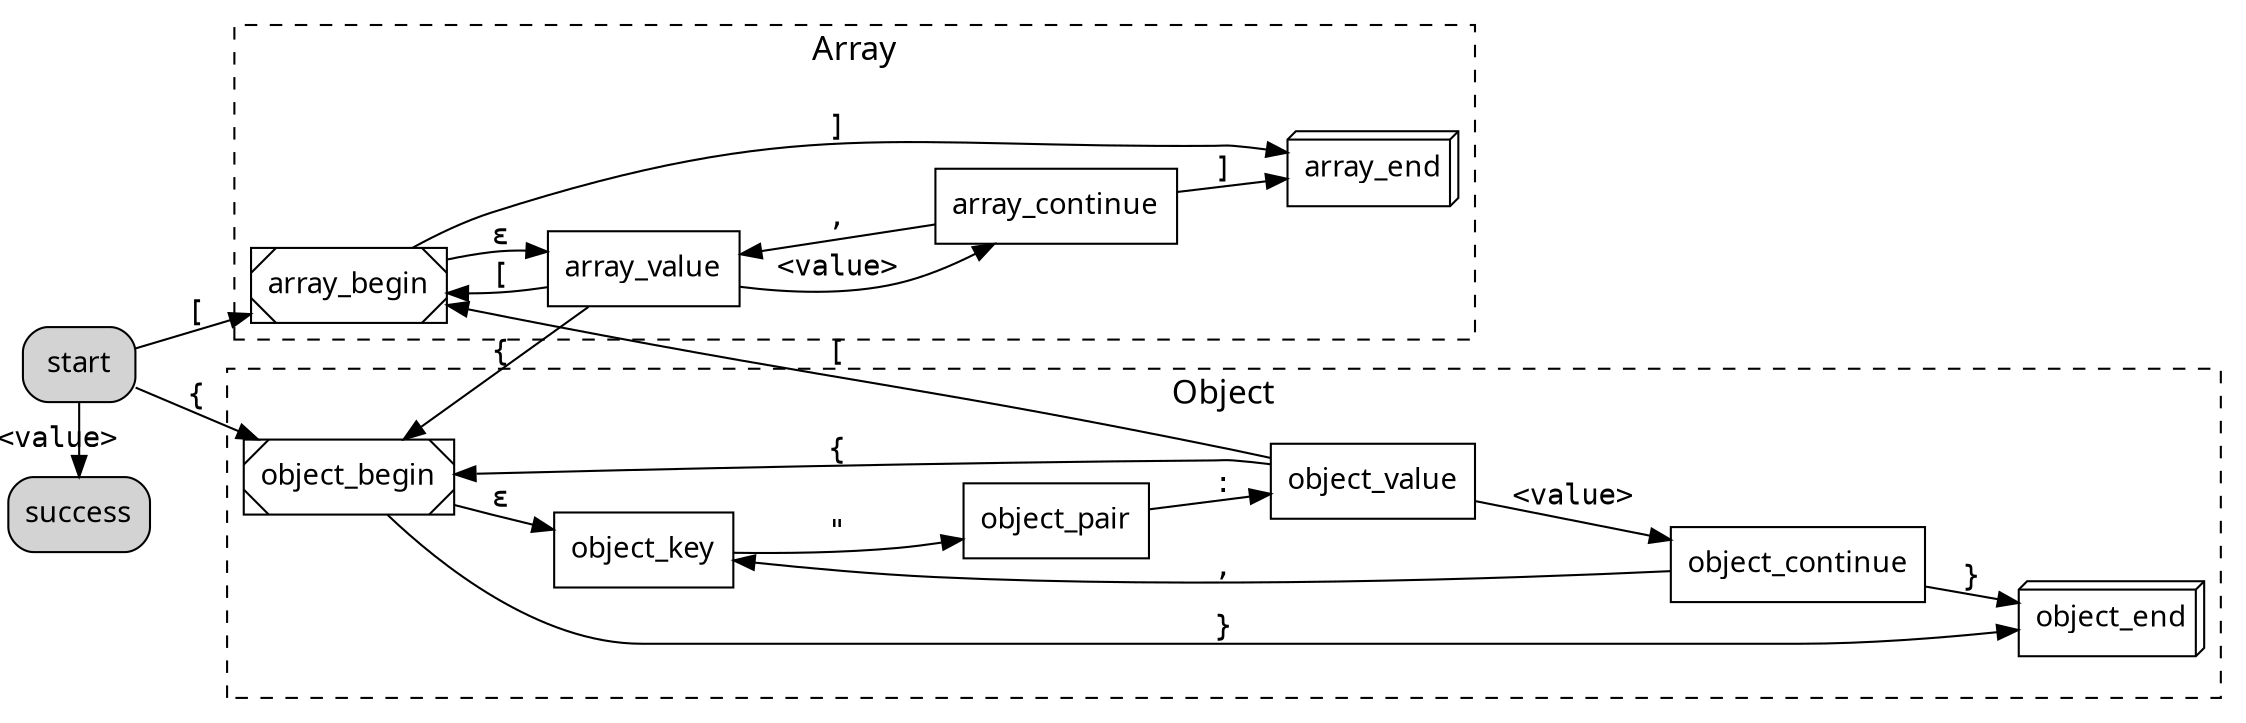 digraph G {
	graph [rankdir=LR, newrank=true, fontname="CMU Sans Serif", fontsize=16]
	node [shape=box, fontname="CMU Sans Serif"]
	edge [fontname="Courier"]

	start -> success      [label="<value>"]
	start -> array_begin  [label="["]
	start -> object_begin [label="{"]

	object_begin -> object_key [label="ε"]
	object_begin -> object_end [label="}"]

	object_key -> object_pair [label="\""]

	object_pair -> object_value [label=":"]

	object_value -> object_continue [label="<value>"]
	object_value -> array_begin  [label="["]
	object_value -> object_begin [label="{"]

	object_continue -> object_key [label=","]
	object_continue -> object_end [label="}"]
	
	array_begin -> array_value [label="ε"]
	array_begin -> array_end   [label="]"]

	array_value -> array_continue [label="<value>"]
	array_value -> array_begin    [label="["]
	array_value -> object_begin   [label="{"]

	array_continue -> array_value [label=","]
	array_continue -> array_end   [label="]"]
	
	subgraph cluster_object {
		label = "Object";
		style = dashed;
		object_begin; object_key; object_pair; object_value; object_continue; object_end
	}

	subgraph cluster_array {
		label = "Array";
		style = dashed;
		array_begin; array_value; array_continue; array_end
	}

    start        [style="filled,rounded"]
    success      [style="filled,rounded"]
    array_begin  [style="diagonals"]
    object_begin [style="diagonals"]
    object_end   [shape="box3d"]
    array_end    [shape="box3d"]

	{ rank=source; start; success }
	{ rank=same; object_begin; array_begin }
	// { rank=same; object_end; array_end }
	// { rank=same; object_continue; array_continue }
	// { rank=same; object_value; array_value }
}
